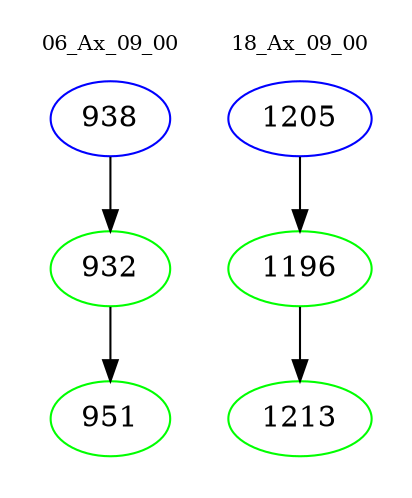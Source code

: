 digraph{
subgraph cluster_0 {
color = white
label = "06_Ax_09_00";
fontsize=10;
T0_938 [label="938", color="blue"]
T0_938 -> T0_932 [color="black"]
T0_932 [label="932", color="green"]
T0_932 -> T0_951 [color="black"]
T0_951 [label="951", color="green"]
}
subgraph cluster_1 {
color = white
label = "18_Ax_09_00";
fontsize=10;
T1_1205 [label="1205", color="blue"]
T1_1205 -> T1_1196 [color="black"]
T1_1196 [label="1196", color="green"]
T1_1196 -> T1_1213 [color="black"]
T1_1213 [label="1213", color="green"]
}
}
